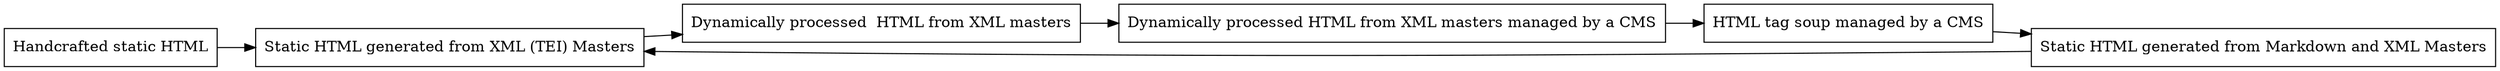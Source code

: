 digraph lifecycle {
  rankdir=LR;
  node [shape=box];
  A [label="Handcrafted static HTML"];
  B [label="Static HTML generated from XML (TEI) Masters"];
  C [label="Dynamically processed  HTML from XML masters"];
  D [label="Dynamically processed HTML from XML masters managed by a CMS"];
  E [label="HTML tag soup managed by a CMS"];
  F [label="Static HTML generated from Markdown and XML Masters"];
  A -> B;
  B -> C;
  C -> D;
  D -> E;
  E -> F;
  F -> B;
}